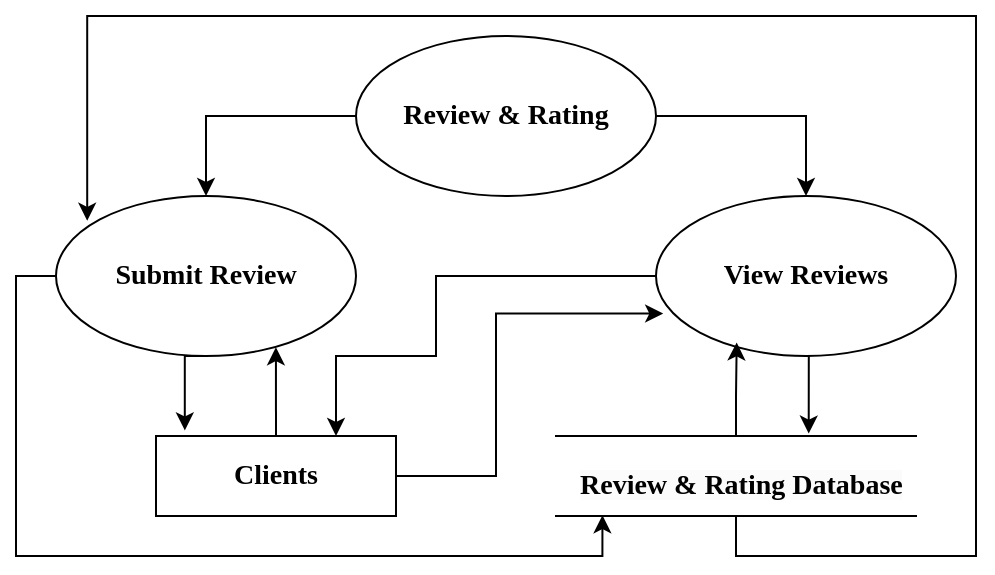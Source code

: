 <mxfile version="26.0.6">
  <diagram name="Page-1" id="hYyU6hj6Iu4Gzb9gW-Ll">
    <mxGraphModel dx="1050" dy="562" grid="1" gridSize="10" guides="1" tooltips="1" connect="1" arrows="1" fold="1" page="1" pageScale="1" pageWidth="850" pageHeight="1100" math="0" shadow="0">
      <root>
        <mxCell id="0" />
        <mxCell id="1" parent="0" />
        <mxCell id="T-TmShhXrwo5NWU0pwaj-8" style="edgeStyle=orthogonalEdgeStyle;rounded=0;orthogonalLoop=1;jettySize=auto;html=1;entryX=0.5;entryY=0;entryDx=0;entryDy=0;" edge="1" parent="1" source="T-TmShhXrwo5NWU0pwaj-1" target="T-TmShhXrwo5NWU0pwaj-2">
          <mxGeometry relative="1" as="geometry">
            <Array as="points">
              <mxPoint x="275" y="240" />
            </Array>
          </mxGeometry>
        </mxCell>
        <mxCell id="T-TmShhXrwo5NWU0pwaj-9" style="edgeStyle=orthogonalEdgeStyle;rounded=0;orthogonalLoop=1;jettySize=auto;html=1;entryX=0.5;entryY=0;entryDx=0;entryDy=0;" edge="1" parent="1" source="T-TmShhXrwo5NWU0pwaj-1" target="T-TmShhXrwo5NWU0pwaj-3">
          <mxGeometry relative="1" as="geometry">
            <Array as="points">
              <mxPoint x="575" y="240" />
            </Array>
          </mxGeometry>
        </mxCell>
        <mxCell id="T-TmShhXrwo5NWU0pwaj-1" value="&lt;font style=&quot;font-size: 14px;&quot; face=&quot;Times New Roman&quot;&gt;&lt;b&gt;Review &amp;amp; Rating&lt;/b&gt;&lt;/font&gt;" style="ellipse;whiteSpace=wrap;html=1;" vertex="1" parent="1">
          <mxGeometry x="350" y="200" width="150" height="80" as="geometry" />
        </mxCell>
        <mxCell id="T-TmShhXrwo5NWU0pwaj-2" value="&lt;font face=&quot;Times New Roman&quot;&gt;&lt;span style=&quot;font-size: 14px;&quot;&gt;&lt;b&gt;Submit Review&lt;/b&gt;&lt;/span&gt;&lt;/font&gt;" style="ellipse;whiteSpace=wrap;html=1;" vertex="1" parent="1">
          <mxGeometry x="200" y="280" width="150" height="80" as="geometry" />
        </mxCell>
        <mxCell id="T-TmShhXrwo5NWU0pwaj-31" style="edgeStyle=orthogonalEdgeStyle;rounded=0;orthogonalLoop=1;jettySize=auto;html=1;exitX=0;exitY=0.5;exitDx=0;exitDy=0;entryX=0.75;entryY=0;entryDx=0;entryDy=0;" edge="1" parent="1" source="T-TmShhXrwo5NWU0pwaj-3" target="T-TmShhXrwo5NWU0pwaj-4">
          <mxGeometry relative="1" as="geometry">
            <mxPoint x="340" y="380" as="targetPoint" />
            <Array as="points">
              <mxPoint x="390" y="320" />
              <mxPoint x="390" y="360" />
              <mxPoint x="340" y="360" />
            </Array>
          </mxGeometry>
        </mxCell>
        <mxCell id="T-TmShhXrwo5NWU0pwaj-3" value="&lt;font face=&quot;Times New Roman&quot;&gt;&lt;span style=&quot;font-size: 14px;&quot;&gt;&lt;b&gt;View Reviews&lt;/b&gt;&lt;/span&gt;&lt;/font&gt;" style="ellipse;whiteSpace=wrap;html=1;" vertex="1" parent="1">
          <mxGeometry x="500" y="280" width="150" height="80" as="geometry" />
        </mxCell>
        <mxCell id="T-TmShhXrwo5NWU0pwaj-4" value="&lt;font face=&quot;Times New Roman&quot;&gt;&lt;span style=&quot;font-size: 14px;&quot;&gt;&lt;b&gt;Clients&lt;/b&gt;&lt;/span&gt;&lt;/font&gt;" style="rounded=0;whiteSpace=wrap;html=1;" vertex="1" parent="1">
          <mxGeometry x="250" y="400" width="120" height="40" as="geometry" />
        </mxCell>
        <mxCell id="T-TmShhXrwo5NWU0pwaj-5" value="" style="shape=partialRectangle;whiteSpace=wrap;html=1;top=0;bottom=0;fillColor=none;rotation=-90;" vertex="1" parent="1">
          <mxGeometry x="520" y="330" width="40" height="180" as="geometry" />
        </mxCell>
        <mxCell id="T-TmShhXrwo5NWU0pwaj-6" value="&lt;b style=&quot;forced-color-adjust: none; color: rgb(0, 0, 0); font-family: &amp;quot;Times New Roman&amp;quot;; font-size: 14px; font-style: normal; font-variant-ligatures: normal; font-variant-caps: normal; letter-spacing: normal; orphans: 2; text-align: center; text-indent: 0px; text-transform: none; widows: 2; word-spacing: 0px; -webkit-text-stroke-width: 0px; white-space: normal; background-color: rgb(251, 251, 251); text-decoration-thickness: initial; text-decoration-style: initial; text-decoration-color: initial;&quot;&gt;Review &amp;amp; Rating Database&lt;/b&gt;" style="text;whiteSpace=wrap;html=1;" vertex="1" parent="1">
          <mxGeometry x="460" y="410" width="180" height="40" as="geometry" />
        </mxCell>
        <mxCell id="T-TmShhXrwo5NWU0pwaj-22" style="edgeStyle=orthogonalEdgeStyle;rounded=0;orthogonalLoop=1;jettySize=auto;html=1;exitX=0.5;exitY=1;exitDx=0;exitDy=0;entryX=1.03;entryY=0.702;entryDx=0;entryDy=0;entryPerimeter=0;" edge="1" parent="1" source="T-TmShhXrwo5NWU0pwaj-3" target="T-TmShhXrwo5NWU0pwaj-5">
          <mxGeometry relative="1" as="geometry" />
        </mxCell>
        <mxCell id="T-TmShhXrwo5NWU0pwaj-23" style="edgeStyle=orthogonalEdgeStyle;rounded=0;orthogonalLoop=1;jettySize=auto;html=1;exitX=1;exitY=0.5;exitDx=0;exitDy=0;entryX=0.269;entryY=0.915;entryDx=0;entryDy=0;entryPerimeter=0;" edge="1" parent="1" source="T-TmShhXrwo5NWU0pwaj-5" target="T-TmShhXrwo5NWU0pwaj-3">
          <mxGeometry relative="1" as="geometry" />
        </mxCell>
        <mxCell id="T-TmShhXrwo5NWU0pwaj-24" style="edgeStyle=orthogonalEdgeStyle;rounded=0;orthogonalLoop=1;jettySize=auto;html=1;exitX=0.5;exitY=1;exitDx=0;exitDy=0;entryX=0.12;entryY=-0.07;entryDx=0;entryDy=0;entryPerimeter=0;" edge="1" parent="1" source="T-TmShhXrwo5NWU0pwaj-2" target="T-TmShhXrwo5NWU0pwaj-4">
          <mxGeometry relative="1" as="geometry" />
        </mxCell>
        <mxCell id="T-TmShhXrwo5NWU0pwaj-25" style="edgeStyle=orthogonalEdgeStyle;rounded=0;orthogonalLoop=1;jettySize=auto;html=1;exitX=0.5;exitY=0;exitDx=0;exitDy=0;entryX=0.733;entryY=0.945;entryDx=0;entryDy=0;entryPerimeter=0;" edge="1" parent="1" source="T-TmShhXrwo5NWU0pwaj-4" target="T-TmShhXrwo5NWU0pwaj-2">
          <mxGeometry relative="1" as="geometry" />
        </mxCell>
        <mxCell id="T-TmShhXrwo5NWU0pwaj-26" style="edgeStyle=orthogonalEdgeStyle;rounded=0;orthogonalLoop=1;jettySize=auto;html=1;exitX=0;exitY=0.5;exitDx=0;exitDy=0;entryX=0.01;entryY=0.129;entryDx=0;entryDy=0;entryPerimeter=0;" edge="1" parent="1" source="T-TmShhXrwo5NWU0pwaj-2" target="T-TmShhXrwo5NWU0pwaj-5">
          <mxGeometry relative="1" as="geometry" />
        </mxCell>
        <mxCell id="T-TmShhXrwo5NWU0pwaj-32" style="edgeStyle=orthogonalEdgeStyle;rounded=0;orthogonalLoop=1;jettySize=auto;html=1;entryX=0.024;entryY=0.735;entryDx=0;entryDy=0;entryPerimeter=0;" edge="1" parent="1" source="T-TmShhXrwo5NWU0pwaj-4" target="T-TmShhXrwo5NWU0pwaj-3">
          <mxGeometry relative="1" as="geometry">
            <Array as="points">
              <mxPoint x="420" y="420" />
              <mxPoint x="420" y="339" />
            </Array>
          </mxGeometry>
        </mxCell>
        <mxCell id="T-TmShhXrwo5NWU0pwaj-33" style="edgeStyle=orthogonalEdgeStyle;rounded=0;orthogonalLoop=1;jettySize=auto;html=1;exitX=0;exitY=0.5;exitDx=0;exitDy=0;entryX=0.104;entryY=0.155;entryDx=0;entryDy=0;entryPerimeter=0;" edge="1" parent="1" source="T-TmShhXrwo5NWU0pwaj-5" target="T-TmShhXrwo5NWU0pwaj-2">
          <mxGeometry relative="1" as="geometry">
            <Array as="points">
              <mxPoint x="540" y="460" />
              <mxPoint x="660" y="460" />
              <mxPoint x="660" y="190" />
              <mxPoint x="216" y="190" />
            </Array>
          </mxGeometry>
        </mxCell>
      </root>
    </mxGraphModel>
  </diagram>
</mxfile>

